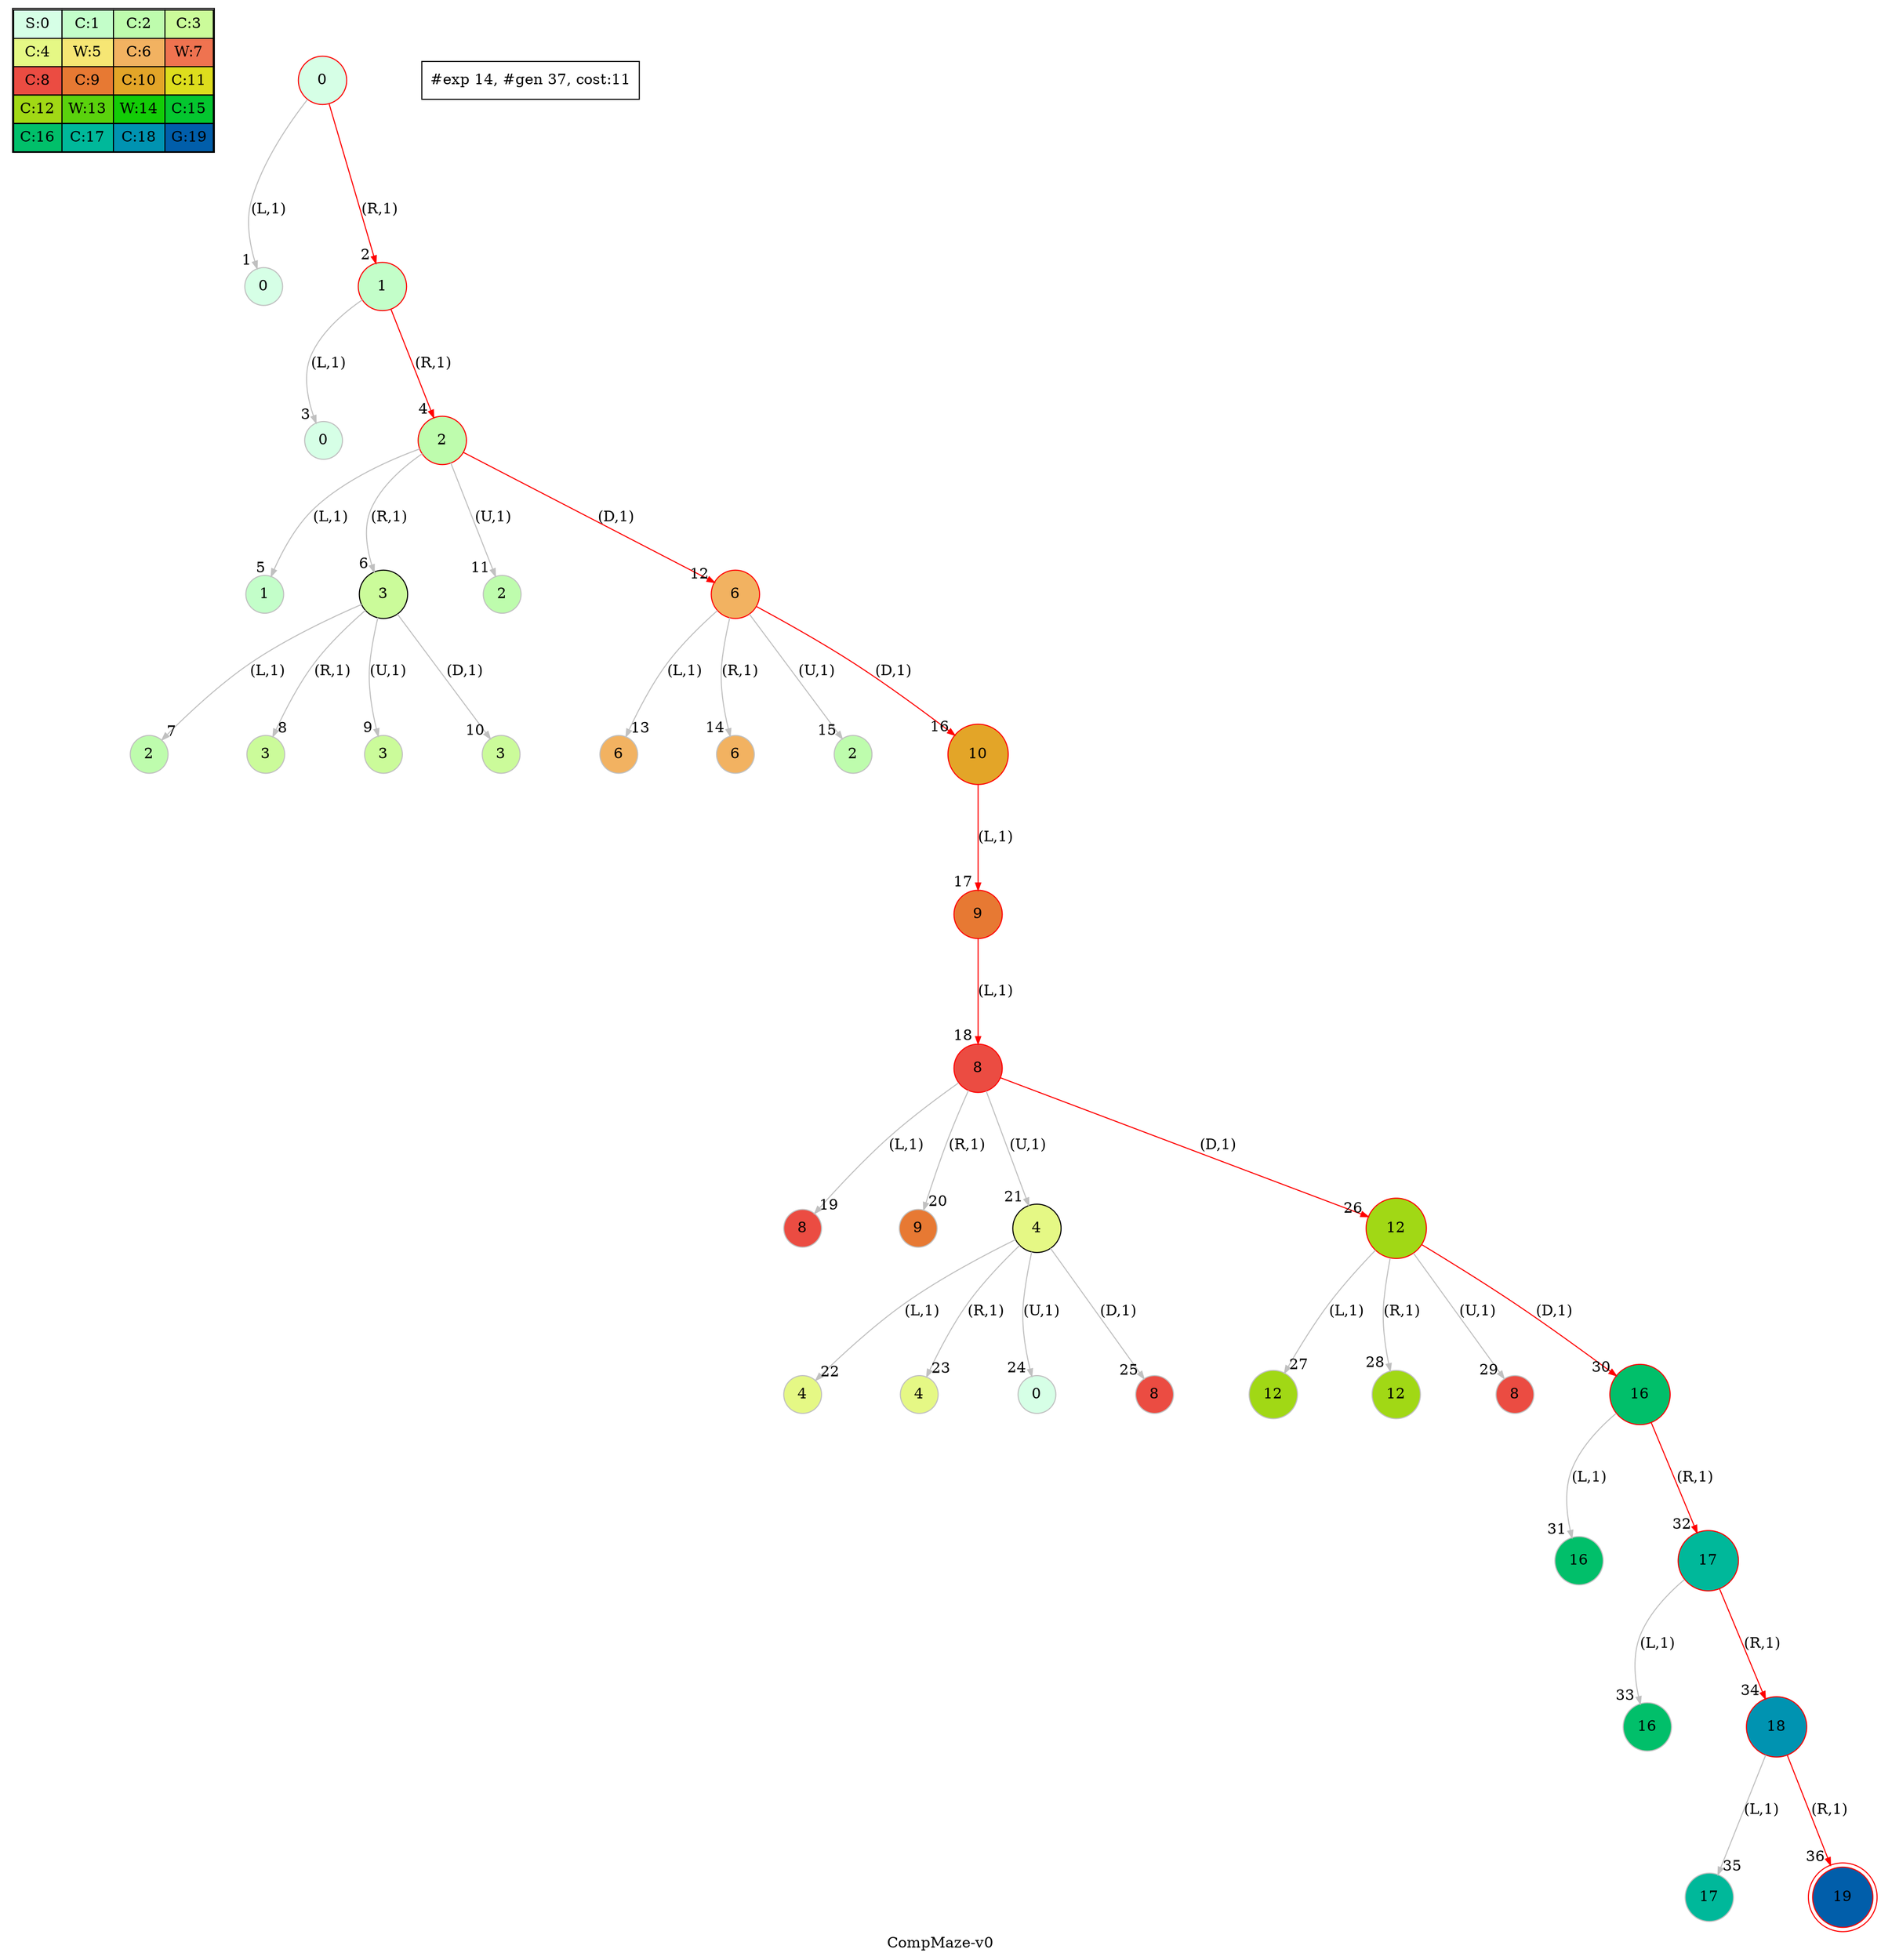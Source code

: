 digraph CompMaze { label="CompMaze-v0" nodesep=1 ranksep="1.2" node [shape=circle] edge [arrowsize=0.7] 
subgraph MAP {label=Map;map [shape=plaintext label=<<table border="1" cellpadding="5" cellspacing="0" cellborder="1"><tr><td bgcolor="0.39803922 0.15947579 0.99679532 1.        ">S:0</td><td bgcolor="0.35098039 0.23194764 0.99315867 1.        ">C:1</td><td bgcolor="0.29607843 0.31486959 0.98720184 1.        ">C:2</td><td bgcolor="0.24901961 0.38410575 0.98063477 1.        ">C:3</td></tr><tr><td bgcolor="0.19411765 0.46220388 0.97128103 1.        ">C:4</td><td bgcolor="0.14705882 0.52643216 0.96182564 1.        ">W:5</td><td bgcolor="0.09215686 0.59770746 0.94913494 1.        ">C:6</td><td bgcolor="0.0372549  0.66454018 0.93467977 1.        ">W:7</td></tr><tr><td bgcolor="0.00980392 0.71791192 0.92090552 1.        ">C:8</td><td bgcolor="0.06470588 0.77520398 0.9032472  1.        ">C:9</td><td bgcolor="0.11176471 0.81974048 0.88677369 1.        ">C:10</td><td bgcolor="0.16666667 0.8660254  0.8660254  1.        ">C:11</td></tr><tr><td bgcolor="0.21372549 0.9005867  0.84695821 1.        ">C:12</td><td bgcolor="0.26862745 0.93467977 0.82325295 1.        ">W:13</td><td bgcolor="0.32352941 0.96182564 0.79801723 1.        ">W:14</td><td bgcolor="0.37058824 0.97940977 0.77520398 1.        ">C:15</td></tr><tr><td bgcolor="0.4254902  0.99315867 0.74725253 1.        ">C:16</td><td bgcolor="0.47254902 0.99907048 0.72218645 1.        ">C:17</td><td bgcolor="0.52745098 0.99907048 0.69169844 1.        ">C:18</td><td bgcolor="0.5745098  0.99315867 0.66454018 1.        ">G:19</td></tr></table>>]} 
"0_0" [label=0 style=filled color=grey fillcolor="0.39803922 0.15947579 0.99679532 1.        " ];  
"0_0" [label=" 0 " style=filled color=black color=red fillcolor="0.39803922 0.15947579 0.99679532 1.        " ];  "0_0.0-0" [label=0 style=filled color=grey fillcolor="0.39803922 0.15947579 0.99679532 1.        " ];   "0_0" -> "0_0.0-0" [label="(L,1)" headlabel=" 1 " color=grey ]; 
"0_0.1-1" [label=1 style=filled color=grey color=red fillcolor="0.35098039 0.23194764 0.99315867 1.        " ];   "0_0" -> "0_0.1-1" [label="(R,1)" headlabel=" 2 " color=grey color=red ]; 
"0_0.1-1" [label=" 1 " style=filled color=black color=red fillcolor="0.35098039 0.23194764 0.99315867 1.        " ];  "0_0.1.0-0" [label=0 style=filled color=grey fillcolor="0.39803922 0.15947579 0.99679532 1.        " ];   "0_0.1-1" -> "0_0.1.0-0" [label="(L,1)" headlabel=" 3 " color=grey ]; 
"0_0.1.2-1" [label=2 style=filled color=grey color=red fillcolor="0.29607843 0.31486959 0.98720184 1.        " ];   "0_0.1-1" -> "0_0.1.2-1" [label="(R,1)" headlabel=" 4 " color=grey color=red ]; 
"0_0.1.2-1" [label=" 2 " style=filled color=black color=red fillcolor="0.29607843 0.31486959 0.98720184 1.        " ];  "0_0.1.2.1-0" [label=1 style=filled color=grey fillcolor="0.35098039 0.23194764 0.99315867 1.        " ];   "0_0.1.2-1" -> "0_0.1.2.1-0" [label="(L,1)" headlabel=" 5 " color=grey ]; 
"0_0.1.2.3-1" [label=3 style=filled color=grey fillcolor="0.24901961 0.38410575 0.98063477 1.        " ];   "0_0.1.2-1" -> "0_0.1.2.3-1" [label="(R,1)" headlabel=" 6 " color=grey ]; 
"0_0.1.2.3-1" [label=" 3 " style=filled color=black fillcolor="0.24901961 0.38410575 0.98063477 1.        " ];  "0_0.1.2.3.2-0" [label=2 style=filled color=grey fillcolor="0.29607843 0.31486959 0.98720184 1.        " ];   "0_0.1.2.3-1" -> "0_0.1.2.3.2-0" [label="(L,1)" headlabel=" 7 " color=grey ]; 
"0_0.1.2.3.3-1" [label=3 style=filled color=grey fillcolor="0.24901961 0.38410575 0.98063477 1.        " ];   "0_0.1.2.3-1" -> "0_0.1.2.3.3-1" [label="(R,1)" headlabel=" 8 " color=grey ]; 
"0_0.1.2.3.3-2" [label=3 style=filled color=grey fillcolor="0.24901961 0.38410575 0.98063477 1.        " ];   "0_0.1.2.3-1" -> "0_0.1.2.3.3-2" [label="(U,1)" headlabel=" 9 " color=grey ]; 
"0_0.1.2.3.3-3" [label=3 style=filled color=grey fillcolor="0.24901961 0.38410575 0.98063477 1.        " ];   "0_0.1.2.3-1" -> "0_0.1.2.3.3-3" [label="(D,1)" headlabel=" 10 " color=grey ]; 
"0_0.1.2.2-2" [label=2 style=filled color=grey fillcolor="0.29607843 0.31486959 0.98720184 1.        " ];   "0_0.1.2-1" -> "0_0.1.2.2-2" [label="(U,1)" headlabel=" 11 " color=grey ]; 
"0_0.1.2.6-3" [label=6 style=filled color=grey color=red fillcolor="0.09215686 0.59770746 0.94913494 1.        " ];   "0_0.1.2-1" -> "0_0.1.2.6-3" [label="(D,1)" headlabel=" 12 " color=grey color=red ]; 
"0_0.1.2.6-3" [label=" 6 " style=filled color=black color=red fillcolor="0.09215686 0.59770746 0.94913494 1.        " ];  "0_0.1.2.6.6-0" [label=6 style=filled color=grey fillcolor="0.09215686 0.59770746 0.94913494 1.        " ];   "0_0.1.2.6-3" -> "0_0.1.2.6.6-0" [label="(L,1)" headlabel=" 13 " color=grey ]; 
"0_0.1.2.6.6-1" [label=6 style=filled color=grey fillcolor="0.09215686 0.59770746 0.94913494 1.        " ];   "0_0.1.2.6-3" -> "0_0.1.2.6.6-1" [label="(R,1)" headlabel=" 14 " color=grey ]; 
"0_0.1.2.6.2-2" [label=2 style=filled color=grey fillcolor="0.29607843 0.31486959 0.98720184 1.        " ];   "0_0.1.2.6-3" -> "0_0.1.2.6.2-2" [label="(U,1)" headlabel=" 15 " color=grey ]; 
"0_0.1.2.6.10-3" [label=10 style=filled color=grey color=red fillcolor="0.11176471 0.81974048 0.88677369 1.        " ];   "0_0.1.2.6-3" -> "0_0.1.2.6.10-3" [label="(D,1)" headlabel=" 16 " color=grey color=red ]; 
"0_0.1.2.6.10-3" [label=" 10 " style=filled color=black color=red fillcolor="0.11176471 0.81974048 0.88677369 1.        " ];  "0_0.1.2.6.10.9-0" [label=9 style=filled color=grey color=red fillcolor="0.06470588 0.77520398 0.9032472  1.        " ];   "0_0.1.2.6.10-3" -> "0_0.1.2.6.10.9-0" [label="(L,1)" headlabel=" 17 " color=grey color=red ]; 
"0_0.1.2.6.10.9-0" [label=" 9 " style=filled color=black color=red fillcolor="0.06470588 0.77520398 0.9032472  1.        " ];  "0_0.1.2.6.10.9.8-0" [label=8 style=filled color=grey color=red fillcolor="0.00980392 0.71791192 0.92090552 1.        " ];   "0_0.1.2.6.10.9-0" -> "0_0.1.2.6.10.9.8-0" [label="(L,1)" headlabel=" 18 " color=grey color=red ]; 
"0_0.1.2.6.10.9.8-0" [label=" 8 " style=filled color=black color=red fillcolor="0.00980392 0.71791192 0.92090552 1.        " ];  "0_0.1.2.6.10.9.8.8-0" [label=8 style=filled color=grey fillcolor="0.00980392 0.71791192 0.92090552 1.        " ];   "0_0.1.2.6.10.9.8-0" -> "0_0.1.2.6.10.9.8.8-0" [label="(L,1)" headlabel=" 19 " color=grey ]; 
"0_0.1.2.6.10.9.8.9-1" [label=9 style=filled color=grey fillcolor="0.06470588 0.77520398 0.9032472  1.        " ];   "0_0.1.2.6.10.9.8-0" -> "0_0.1.2.6.10.9.8.9-1" [label="(R,1)" headlabel=" 20 " color=grey ]; 
"0_0.1.2.6.10.9.8.4-2" [label=4 style=filled color=grey fillcolor="0.19411765 0.46220388 0.97128103 1.        " ];   "0_0.1.2.6.10.9.8-0" -> "0_0.1.2.6.10.9.8.4-2" [label="(U,1)" headlabel=" 21 " color=grey ]; 
"0_0.1.2.6.10.9.8.4-2" [label=" 4 " style=filled color=black fillcolor="0.19411765 0.46220388 0.97128103 1.        " ];  "0_0.1.2.6.10.9.8.4.4-0" [label=4 style=filled color=grey fillcolor="0.19411765 0.46220388 0.97128103 1.        " ];   "0_0.1.2.6.10.9.8.4-2" -> "0_0.1.2.6.10.9.8.4.4-0" [label="(L,1)" headlabel=" 22 " color=grey ]; 
"0_0.1.2.6.10.9.8.4.4-1" [label=4 style=filled color=grey fillcolor="0.19411765 0.46220388 0.97128103 1.        " ];   "0_0.1.2.6.10.9.8.4-2" -> "0_0.1.2.6.10.9.8.4.4-1" [label="(R,1)" headlabel=" 23 " color=grey ]; 
"0_0.1.2.6.10.9.8.4.0-2" [label=0 style=filled color=grey fillcolor="0.39803922 0.15947579 0.99679532 1.        " ];   "0_0.1.2.6.10.9.8.4-2" -> "0_0.1.2.6.10.9.8.4.0-2" [label="(U,1)" headlabel=" 24 " color=grey ]; 
"0_0.1.2.6.10.9.8.4.8-3" [label=8 style=filled color=grey fillcolor="0.00980392 0.71791192 0.92090552 1.        " ];   "0_0.1.2.6.10.9.8.4-2" -> "0_0.1.2.6.10.9.8.4.8-3" [label="(D,1)" headlabel=" 25 " color=grey ]; 
"0_0.1.2.6.10.9.8.12-3" [label=12 style=filled color=grey color=red fillcolor="0.21372549 0.9005867  0.84695821 1.        " ];   "0_0.1.2.6.10.9.8-0" -> "0_0.1.2.6.10.9.8.12-3" [label="(D,1)" headlabel=" 26 " color=grey color=red ]; 
"0_0.1.2.6.10.9.8.12-3" [label=" 12 " style=filled color=black color=red fillcolor="0.21372549 0.9005867  0.84695821 1.        " ];  "0_0.1.2.6.10.9.8.12.12-0" [label=12 style=filled color=grey fillcolor="0.21372549 0.9005867  0.84695821 1.        " ];   "0_0.1.2.6.10.9.8.12-3" -> "0_0.1.2.6.10.9.8.12.12-0" [label="(L,1)" headlabel=" 27 " color=grey ]; 
"0_0.1.2.6.10.9.8.12.12-1" [label=12 style=filled color=grey fillcolor="0.21372549 0.9005867  0.84695821 1.        " ];   "0_0.1.2.6.10.9.8.12-3" -> "0_0.1.2.6.10.9.8.12.12-1" [label="(R,1)" headlabel=" 28 " color=grey ]; 
"0_0.1.2.6.10.9.8.12.8-2" [label=8 style=filled color=grey fillcolor="0.00980392 0.71791192 0.92090552 1.        " ];   "0_0.1.2.6.10.9.8.12-3" -> "0_0.1.2.6.10.9.8.12.8-2" [label="(U,1)" headlabel=" 29 " color=grey ]; 
"0_0.1.2.6.10.9.8.12.16-3" [label=16 style=filled color=grey color=red fillcolor="0.4254902  0.99315867 0.74725253 1.        " ];   "0_0.1.2.6.10.9.8.12-3" -> "0_0.1.2.6.10.9.8.12.16-3" [label="(D,1)" headlabel=" 30 " color=grey color=red ]; 
"0_0.1.2.6.10.9.8.12.16-3" [label=" 16 " style=filled color=black color=red fillcolor="0.4254902  0.99315867 0.74725253 1.        " ];  "0_0.1.2.6.10.9.8.12.16.16-0" [label=16 style=filled color=grey fillcolor="0.4254902  0.99315867 0.74725253 1.        " ];   "0_0.1.2.6.10.9.8.12.16-3" -> "0_0.1.2.6.10.9.8.12.16.16-0" [label="(L,1)" headlabel=" 31 " color=grey ]; 
"0_0.1.2.6.10.9.8.12.16.17-1" [label=17 style=filled color=grey color=red fillcolor="0.47254902 0.99907048 0.72218645 1.        " ];   "0_0.1.2.6.10.9.8.12.16-3" -> "0_0.1.2.6.10.9.8.12.16.17-1" [label="(R,1)" headlabel=" 32 " color=grey color=red ]; 
"0_0.1.2.6.10.9.8.12.16.17-1" [label=" 17 " style=filled color=black color=red fillcolor="0.47254902 0.99907048 0.72218645 1.        " ];  "0_0.1.2.6.10.9.8.12.16.17.16-0" [label=16 style=filled color=grey fillcolor="0.4254902  0.99315867 0.74725253 1.        " ];   "0_0.1.2.6.10.9.8.12.16.17-1" -> "0_0.1.2.6.10.9.8.12.16.17.16-0" [label="(L,1)" headlabel=" 33 " color=grey ]; 
"0_0.1.2.6.10.9.8.12.16.17.18-1" [label=18 style=filled color=grey color=red fillcolor="0.52745098 0.99907048 0.69169844 1.        " ];   "0_0.1.2.6.10.9.8.12.16.17-1" -> "0_0.1.2.6.10.9.8.12.16.17.18-1" [label="(R,1)" headlabel=" 34 " color=grey color=red ]; 
"0_0.1.2.6.10.9.8.12.16.17.18-1" [label=" 18 " style=filled color=black color=red fillcolor="0.52745098 0.99907048 0.69169844 1.        " ];  "0_0.1.2.6.10.9.8.12.16.17.18.17-0" [label=17 style=filled color=grey fillcolor="0.47254902 0.99907048 0.72218645 1.        " ];   "0_0.1.2.6.10.9.8.12.16.17.18-1" -> "0_0.1.2.6.10.9.8.12.16.17.18.17-0" [label="(L,1)" headlabel=" 35 " color=grey ]; 
"0_0.1.2.6.10.9.8.12.16.17.18.19-1" [label=" 19 " style=filled color=black color=red fillcolor="0.5745098  0.99315867 0.66454018 1.        " peripheries=2]; /*GOALSTATE*/  "0_0.1.2.6.10.9.8.12.16.17.18-1" -> "0_0.1.2.6.10.9.8.12.16.17.18.19-1" [label="(R,1)" headlabel=" 36 " color=grey color=red ];
"#exp 14, #gen 37, cost:11" [ shape=box ]; }
